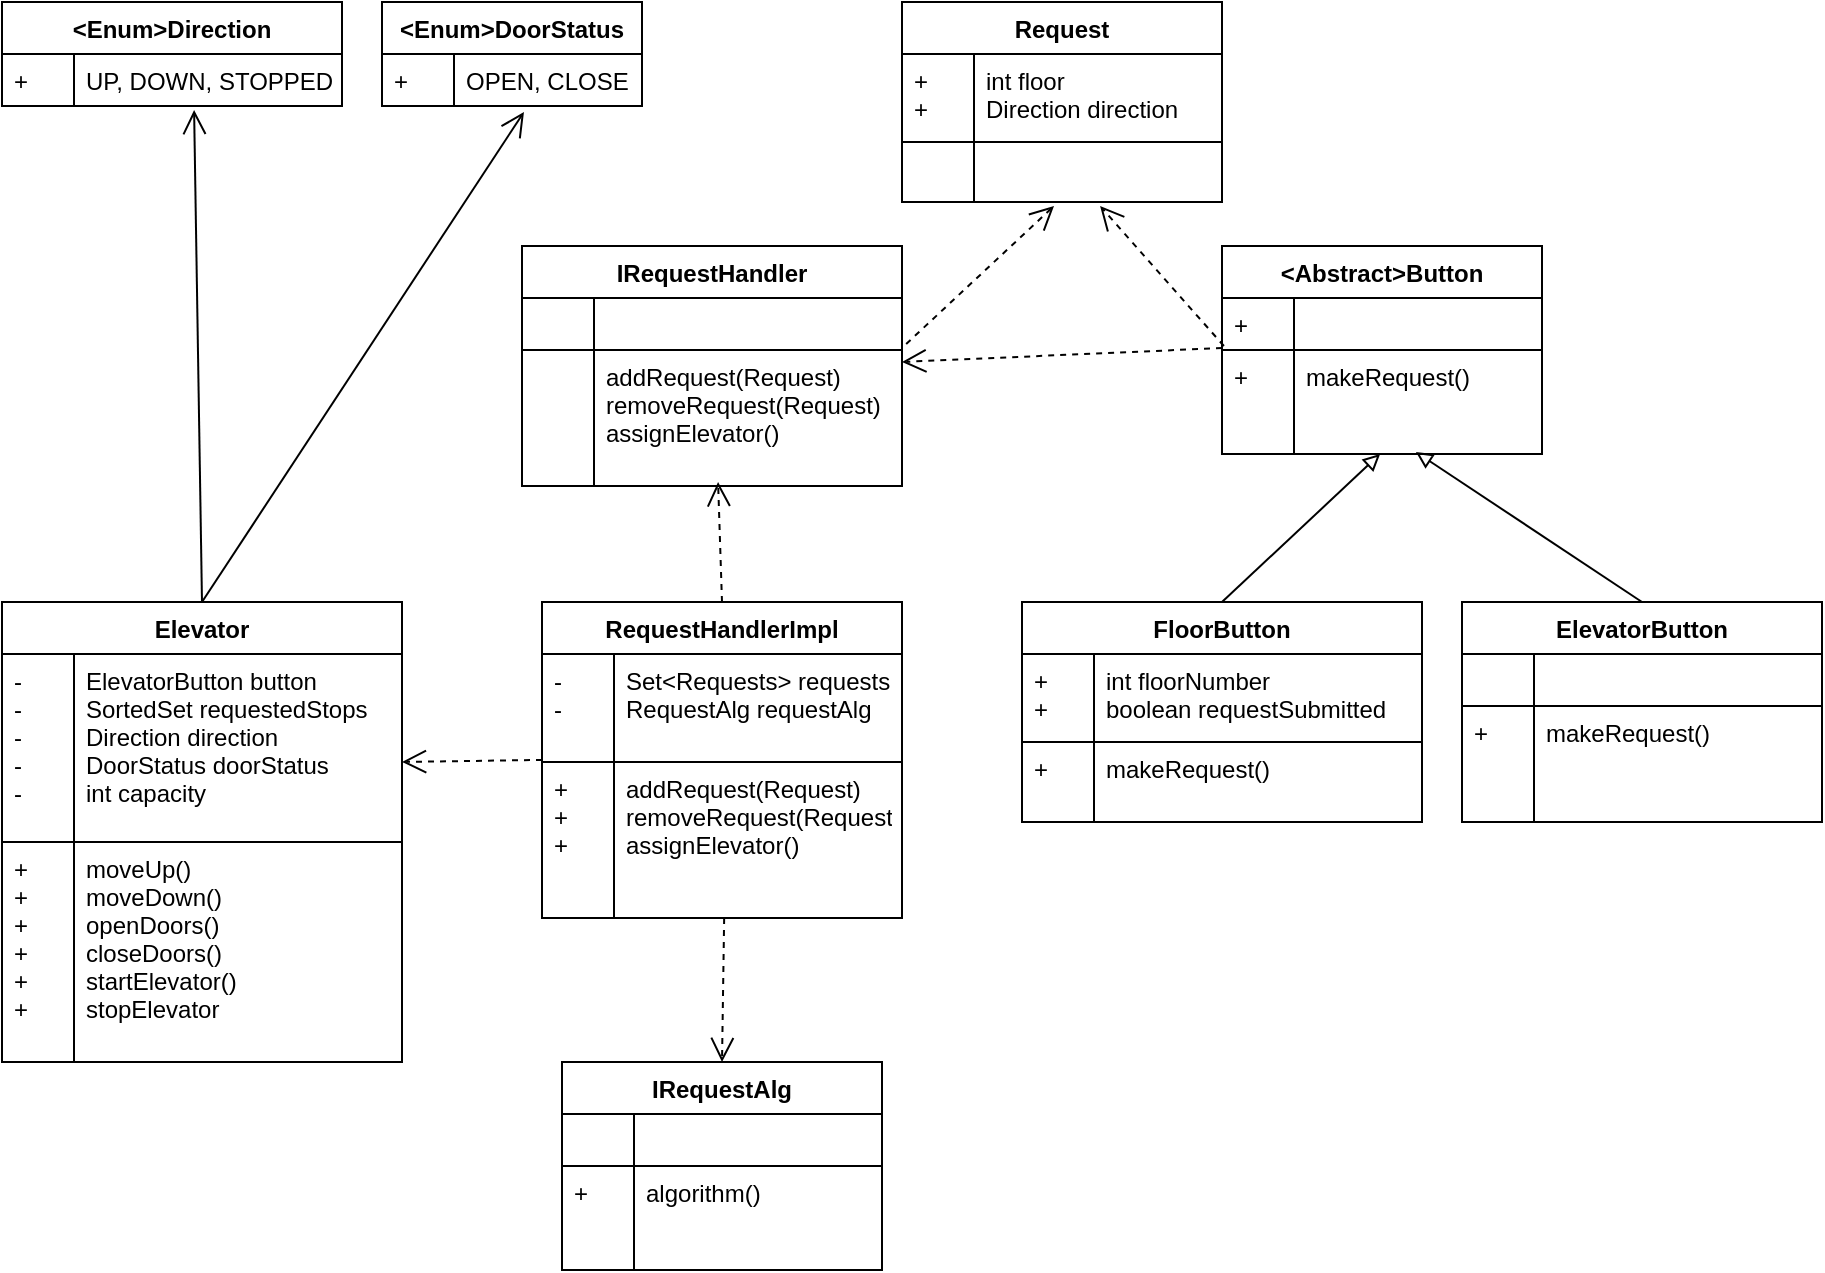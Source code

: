 <mxfile version="13.0.9" type="device"><diagram id="C5RBs43oDa-KdzZeNtuy" name="Page-1"><mxGraphModel dx="946" dy="522" grid="1" gridSize="10" guides="1" tooltips="1" connect="1" arrows="1" fold="1" page="1" pageScale="1" pageWidth="1169" pageHeight="827" math="0" shadow="0"><root><mxCell id="WIyWlLk6GJQsqaUBKTNV-0"/><mxCell id="WIyWlLk6GJQsqaUBKTNV-1" parent="WIyWlLk6GJQsqaUBKTNV-0"/><mxCell id="IhZ0d8oO5JlapuRq7ZTH-7" value="" style="endArrow=block;html=1;exitX=0.5;exitY=0;exitDx=0;exitDy=0;endFill=0;entryX=0.494;entryY=1;entryDx=0;entryDy=0;entryPerimeter=0;" edge="1" parent="WIyWlLk6GJQsqaUBKTNV-1" source="zkfFHV4jXpPFQw0GAbJ--64" target="zkfFHV4jXpPFQw0GAbJ--61"><mxGeometry width="50" height="50" relative="1" as="geometry"><mxPoint x="390" y="300" as="sourcePoint"/><mxPoint x="640" y="240" as="targetPoint"/></mxGeometry></mxCell><mxCell id="IhZ0d8oO5JlapuRq7ZTH-8" value="" style="endArrow=block;html=1;exitX=0.5;exitY=0;exitDx=0;exitDy=0;endFill=0;entryX=0.606;entryY=0.962;entryDx=0;entryDy=0;entryPerimeter=0;" edge="1" parent="WIyWlLk6GJQsqaUBKTNV-1" source="IhZ0d8oO5JlapuRq7ZTH-0" target="zkfFHV4jXpPFQw0GAbJ--61"><mxGeometry width="50" height="50" relative="1" as="geometry"><mxPoint x="570" y="320" as="sourcePoint"/><mxPoint x="760" y="270" as="targetPoint"/></mxGeometry></mxCell><mxCell id="IhZ0d8oO5JlapuRq7ZTH-25" value="&lt;Enum&gt;Direction" style="swimlane;fontStyle=1;childLayout=stackLayout;horizontal=1;startSize=26;horizontalStack=0;resizeParent=1;resizeLast=0;collapsible=1;marginBottom=0;rounded=0;shadow=0;strokeWidth=1;" vertex="1" parent="WIyWlLk6GJQsqaUBKTNV-1"><mxGeometry x="20" y="10" width="170" height="52" as="geometry"><mxRectangle x="260" y="80" width="160" height="26" as="alternateBounds"/></mxGeometry></mxCell><mxCell id="IhZ0d8oO5JlapuRq7ZTH-26" value="UP, DOWN, STOPPED" style="shape=partialRectangle;top=0;left=0;right=0;bottom=1;align=left;verticalAlign=top;fillColor=none;spacingLeft=40;spacingRight=4;overflow=hidden;rotatable=0;points=[[0,0.5],[1,0.5]];portConstraint=eastwest;dropTarget=0;rounded=0;shadow=0;strokeWidth=1;fontStyle=0" vertex="1" parent="IhZ0d8oO5JlapuRq7ZTH-25"><mxGeometry y="26" width="170" height="26" as="geometry"/></mxCell><mxCell id="IhZ0d8oO5JlapuRq7ZTH-27" value="+" style="shape=partialRectangle;top=0;left=0;bottom=0;fillColor=none;align=left;verticalAlign=top;spacingLeft=4;spacingRight=4;overflow=hidden;rotatable=0;points=[];portConstraint=eastwest;part=1;" vertex="1" connectable="0" parent="IhZ0d8oO5JlapuRq7ZTH-26"><mxGeometry width="36" height="26" as="geometry"/></mxCell><mxCell id="IhZ0d8oO5JlapuRq7ZTH-32" value="&lt;Enum&gt;DoorStatus" style="swimlane;fontStyle=1;childLayout=stackLayout;horizontal=1;startSize=26;horizontalStack=0;resizeParent=1;resizeLast=0;collapsible=1;marginBottom=0;rounded=0;shadow=0;strokeWidth=1;" vertex="1" parent="WIyWlLk6GJQsqaUBKTNV-1"><mxGeometry x="210" y="10" width="130" height="52" as="geometry"><mxRectangle x="260" y="80" width="160" height="26" as="alternateBounds"/></mxGeometry></mxCell><mxCell id="IhZ0d8oO5JlapuRq7ZTH-33" value="OPEN, CLOSE" style="shape=partialRectangle;top=0;left=0;right=0;bottom=1;align=left;verticalAlign=top;fillColor=none;spacingLeft=40;spacingRight=4;overflow=hidden;rotatable=0;points=[[0,0.5],[1,0.5]];portConstraint=eastwest;dropTarget=0;rounded=0;shadow=0;strokeWidth=1;fontStyle=0" vertex="1" parent="IhZ0d8oO5JlapuRq7ZTH-32"><mxGeometry y="26" width="130" height="26" as="geometry"/></mxCell><mxCell id="IhZ0d8oO5JlapuRq7ZTH-34" value="+" style="shape=partialRectangle;top=0;left=0;bottom=0;fillColor=none;align=left;verticalAlign=top;spacingLeft=4;spacingRight=4;overflow=hidden;rotatable=0;points=[];portConstraint=eastwest;part=1;" vertex="1" connectable="0" parent="IhZ0d8oO5JlapuRq7ZTH-33"><mxGeometry width="36" height="26" as="geometry"/></mxCell><mxCell id="zkfFHV4jXpPFQw0GAbJ--51" value="IRequestHandler" style="swimlane;fontStyle=1;childLayout=stackLayout;horizontal=1;startSize=26;horizontalStack=0;resizeParent=1;resizeLast=0;collapsible=1;marginBottom=0;rounded=0;shadow=0;strokeWidth=1;" parent="WIyWlLk6GJQsqaUBKTNV-1" vertex="1"><mxGeometry x="280" y="132" width="190" height="120" as="geometry"><mxRectangle x="20" y="80" width="160" height="26" as="alternateBounds"/></mxGeometry></mxCell><mxCell id="zkfFHV4jXpPFQw0GAbJ--52" value="" style="shape=partialRectangle;top=0;left=0;right=0;bottom=1;align=left;verticalAlign=top;fillColor=none;spacingLeft=40;spacingRight=4;overflow=hidden;rotatable=0;points=[[0,0.5],[1,0.5]];portConstraint=eastwest;dropTarget=0;rounded=0;shadow=0;strokeWidth=1;fontStyle=4" parent="zkfFHV4jXpPFQw0GAbJ--51" vertex="1"><mxGeometry y="26" width="190" height="26" as="geometry"/></mxCell><mxCell id="zkfFHV4jXpPFQw0GAbJ--53" value="" style="shape=partialRectangle;top=0;left=0;bottom=0;fillColor=none;align=left;verticalAlign=top;spacingLeft=4;spacingRight=4;overflow=hidden;rotatable=0;points=[];portConstraint=eastwest;part=1;" parent="zkfFHV4jXpPFQw0GAbJ--52" vertex="1" connectable="0"><mxGeometry width="36" height="26" as="geometry"/></mxCell><mxCell id="zkfFHV4jXpPFQw0GAbJ--54" value="addRequest(Request)&#10;removeRequest(Request)&#10;assignElevator()" style="shape=partialRectangle;top=0;left=0;right=0;bottom=0;align=left;verticalAlign=top;fillColor=none;spacingLeft=40;spacingRight=4;overflow=hidden;rotatable=0;points=[[0,0.5],[1,0.5]];portConstraint=eastwest;dropTarget=0;rounded=0;shadow=0;strokeWidth=1;" parent="zkfFHV4jXpPFQw0GAbJ--51" vertex="1"><mxGeometry y="52" width="190" height="68" as="geometry"/></mxCell><mxCell id="zkfFHV4jXpPFQw0GAbJ--55" value="" style="shape=partialRectangle;top=0;left=0;bottom=0;fillColor=none;align=left;verticalAlign=top;spacingLeft=4;spacingRight=4;overflow=hidden;rotatable=0;points=[];portConstraint=eastwest;part=1;" parent="zkfFHV4jXpPFQw0GAbJ--54" vertex="1" connectable="0"><mxGeometry width="36" height="68" as="geometry"/></mxCell><mxCell id="zkfFHV4jXpPFQw0GAbJ--56" value="&lt;Abstract&gt;Button" style="swimlane;fontStyle=1;childLayout=stackLayout;horizontal=1;startSize=26;horizontalStack=0;resizeParent=1;resizeLast=0;collapsible=1;marginBottom=0;rounded=0;shadow=0;strokeWidth=1;" parent="WIyWlLk6GJQsqaUBKTNV-1" vertex="1"><mxGeometry x="630" y="132" width="160" height="104" as="geometry"><mxRectangle x="260" y="80" width="160" height="26" as="alternateBounds"/></mxGeometry></mxCell><mxCell id="zkfFHV4jXpPFQw0GAbJ--57" value="" style="shape=partialRectangle;top=0;left=0;right=0;bottom=1;align=left;verticalAlign=top;fillColor=none;spacingLeft=40;spacingRight=4;overflow=hidden;rotatable=0;points=[[0,0.5],[1,0.5]];portConstraint=eastwest;dropTarget=0;rounded=0;shadow=0;strokeWidth=1;fontStyle=0" parent="zkfFHV4jXpPFQw0GAbJ--56" vertex="1"><mxGeometry y="26" width="160" height="26" as="geometry"/></mxCell><mxCell id="zkfFHV4jXpPFQw0GAbJ--58" value="+" style="shape=partialRectangle;top=0;left=0;bottom=0;fillColor=none;align=left;verticalAlign=top;spacingLeft=4;spacingRight=4;overflow=hidden;rotatable=0;points=[];portConstraint=eastwest;part=1;" parent="zkfFHV4jXpPFQw0GAbJ--57" vertex="1" connectable="0"><mxGeometry width="36" height="26" as="geometry"/></mxCell><mxCell id="zkfFHV4jXpPFQw0GAbJ--59" value="makeRequest()" style="shape=partialRectangle;top=0;left=0;right=0;bottom=0;align=left;verticalAlign=top;fillColor=none;spacingLeft=40;spacingRight=4;overflow=hidden;rotatable=0;points=[[0,0.5],[1,0.5]];portConstraint=eastwest;dropTarget=0;rounded=0;shadow=0;strokeWidth=1;" parent="zkfFHV4jXpPFQw0GAbJ--56" vertex="1"><mxGeometry y="52" width="160" height="26" as="geometry"/></mxCell><mxCell id="zkfFHV4jXpPFQw0GAbJ--60" value="+" style="shape=partialRectangle;top=0;left=0;bottom=0;fillColor=none;align=left;verticalAlign=top;spacingLeft=4;spacingRight=4;overflow=hidden;rotatable=0;points=[];portConstraint=eastwest;part=1;" parent="zkfFHV4jXpPFQw0GAbJ--59" vertex="1" connectable="0"><mxGeometry width="36" height="26" as="geometry"/></mxCell><mxCell id="zkfFHV4jXpPFQw0GAbJ--61" value="" style="shape=partialRectangle;top=0;left=0;right=0;bottom=0;align=left;verticalAlign=top;fillColor=none;spacingLeft=40;spacingRight=4;overflow=hidden;rotatable=0;points=[[0,0.5],[1,0.5]];portConstraint=eastwest;dropTarget=0;rounded=0;shadow=0;strokeWidth=1;" parent="zkfFHV4jXpPFQw0GAbJ--56" vertex="1"><mxGeometry y="78" width="160" height="26" as="geometry"/></mxCell><mxCell id="zkfFHV4jXpPFQw0GAbJ--62" value="" style="shape=partialRectangle;top=0;left=0;bottom=0;fillColor=none;align=left;verticalAlign=top;spacingLeft=4;spacingRight=4;overflow=hidden;rotatable=0;points=[];portConstraint=eastwest;part=1;" parent="zkfFHV4jXpPFQw0GAbJ--61" vertex="1" connectable="0"><mxGeometry width="36" height="26" as="geometry"/></mxCell><mxCell id="IhZ0d8oO5JlapuRq7ZTH-0" value="ElevatorButton" style="swimlane;fontStyle=1;childLayout=stackLayout;horizontal=1;startSize=26;horizontalStack=0;resizeParent=1;resizeLast=0;collapsible=1;marginBottom=0;rounded=0;shadow=0;strokeWidth=1;" vertex="1" parent="WIyWlLk6GJQsqaUBKTNV-1"><mxGeometry x="750" y="310" width="180" height="110" as="geometry"><mxRectangle x="260" y="270" width="160" height="26" as="alternateBounds"/></mxGeometry></mxCell><mxCell id="IhZ0d8oO5JlapuRq7ZTH-1" value="" style="shape=partialRectangle;top=0;left=0;right=0;bottom=1;align=left;verticalAlign=top;fillColor=none;spacingLeft=40;spacingRight=4;overflow=hidden;rotatable=0;points=[[0,0.5],[1,0.5]];portConstraint=eastwest;dropTarget=0;rounded=0;shadow=0;strokeWidth=1;fontStyle=0" vertex="1" parent="IhZ0d8oO5JlapuRq7ZTH-0"><mxGeometry y="26" width="180" height="26" as="geometry"/></mxCell><mxCell id="IhZ0d8oO5JlapuRq7ZTH-2" value="" style="shape=partialRectangle;top=0;left=0;bottom=0;fillColor=none;align=left;verticalAlign=top;spacingLeft=4;spacingRight=4;overflow=hidden;rotatable=0;points=[];portConstraint=eastwest;part=1;" vertex="1" connectable="0" parent="IhZ0d8oO5JlapuRq7ZTH-1"><mxGeometry width="36" height="26" as="geometry"/></mxCell><mxCell id="IhZ0d8oO5JlapuRq7ZTH-3" value="makeRequest()" style="shape=partialRectangle;top=0;left=0;right=0;bottom=0;align=left;verticalAlign=top;fillColor=none;spacingLeft=40;spacingRight=4;overflow=hidden;rotatable=0;points=[[0,0.5],[1,0.5]];portConstraint=eastwest;dropTarget=0;rounded=0;shadow=0;strokeWidth=1;" vertex="1" parent="IhZ0d8oO5JlapuRq7ZTH-0"><mxGeometry y="52" width="180" height="58" as="geometry"/></mxCell><mxCell id="IhZ0d8oO5JlapuRq7ZTH-4" value="+" style="shape=partialRectangle;top=0;left=0;bottom=0;fillColor=none;align=left;verticalAlign=top;spacingLeft=4;spacingRight=4;overflow=hidden;rotatable=0;points=[];portConstraint=eastwest;part=1;" vertex="1" connectable="0" parent="IhZ0d8oO5JlapuRq7ZTH-3"><mxGeometry width="36" height="58" as="geometry"/></mxCell><mxCell id="zkfFHV4jXpPFQw0GAbJ--64" value="FloorButton" style="swimlane;fontStyle=1;childLayout=stackLayout;horizontal=1;startSize=26;horizontalStack=0;resizeParent=1;resizeLast=0;collapsible=1;marginBottom=0;rounded=0;shadow=0;strokeWidth=1;" parent="WIyWlLk6GJQsqaUBKTNV-1" vertex="1"><mxGeometry x="530" y="310" width="200" height="110" as="geometry"><mxRectangle x="260" y="270" width="160" height="26" as="alternateBounds"/></mxGeometry></mxCell><mxCell id="zkfFHV4jXpPFQw0GAbJ--65" value="int floorNumber&#10;boolean requestSubmitted" style="shape=partialRectangle;top=0;left=0;right=0;bottom=1;align=left;verticalAlign=top;fillColor=none;spacingLeft=40;spacingRight=4;overflow=hidden;rotatable=0;points=[[0,0.5],[1,0.5]];portConstraint=eastwest;dropTarget=0;rounded=0;shadow=0;strokeWidth=1;fontStyle=0" parent="zkfFHV4jXpPFQw0GAbJ--64" vertex="1"><mxGeometry y="26" width="200" height="44" as="geometry"/></mxCell><mxCell id="zkfFHV4jXpPFQw0GAbJ--66" value="+&#10;+" style="shape=partialRectangle;top=0;left=0;bottom=0;fillColor=none;align=left;verticalAlign=top;spacingLeft=4;spacingRight=4;overflow=hidden;rotatable=0;points=[];portConstraint=eastwest;part=1;" parent="zkfFHV4jXpPFQw0GAbJ--65" vertex="1" connectable="0"><mxGeometry width="36" height="44" as="geometry"/></mxCell><mxCell id="zkfFHV4jXpPFQw0GAbJ--67" value="makeRequest()" style="shape=partialRectangle;top=0;left=0;right=0;bottom=0;align=left;verticalAlign=top;fillColor=none;spacingLeft=40;spacingRight=4;overflow=hidden;rotatable=0;points=[[0,0.5],[1,0.5]];portConstraint=eastwest;dropTarget=0;rounded=0;shadow=0;strokeWidth=1;" parent="zkfFHV4jXpPFQw0GAbJ--64" vertex="1"><mxGeometry y="70" width="200" height="40" as="geometry"/></mxCell><mxCell id="zkfFHV4jXpPFQw0GAbJ--68" value="+" style="shape=partialRectangle;top=0;left=0;bottom=0;fillColor=none;align=left;verticalAlign=top;spacingLeft=4;spacingRight=4;overflow=hidden;rotatable=0;points=[];portConstraint=eastwest;part=1;" parent="zkfFHV4jXpPFQw0GAbJ--67" vertex="1" connectable="0"><mxGeometry width="36" height="40.0" as="geometry"/></mxCell><mxCell id="IhZ0d8oO5JlapuRq7ZTH-9" value="RequestHandlerImpl" style="swimlane;fontStyle=1;childLayout=stackLayout;horizontal=1;startSize=26;horizontalStack=0;resizeParent=1;resizeLast=0;collapsible=1;marginBottom=0;rounded=0;shadow=0;strokeWidth=1;" vertex="1" parent="WIyWlLk6GJQsqaUBKTNV-1"><mxGeometry x="290" y="310" width="180" height="158" as="geometry"><mxRectangle x="20" y="80" width="160" height="26" as="alternateBounds"/></mxGeometry></mxCell><mxCell id="IhZ0d8oO5JlapuRq7ZTH-10" value="Set&lt;Requests&gt; requests&#10;RequestAlg requestAlg" style="shape=partialRectangle;top=0;left=0;right=0;bottom=1;align=left;verticalAlign=top;fillColor=none;spacingLeft=40;spacingRight=4;overflow=hidden;rotatable=0;points=[[0,0.5],[1,0.5]];portConstraint=eastwest;dropTarget=0;rounded=0;shadow=0;strokeWidth=1;fontStyle=0" vertex="1" parent="IhZ0d8oO5JlapuRq7ZTH-9"><mxGeometry y="26" width="180" height="54" as="geometry"/></mxCell><mxCell id="IhZ0d8oO5JlapuRq7ZTH-11" value="-&#10;-" style="shape=partialRectangle;top=0;left=0;bottom=0;fillColor=none;align=left;verticalAlign=top;spacingLeft=4;spacingRight=4;overflow=hidden;rotatable=0;points=[];portConstraint=eastwest;part=1;" vertex="1" connectable="0" parent="IhZ0d8oO5JlapuRq7ZTH-10"><mxGeometry width="36" height="54.0" as="geometry"/></mxCell><mxCell id="IhZ0d8oO5JlapuRq7ZTH-12" value="addRequest(Request)&#10;removeRequest(Request)&#10;assignElevator()" style="shape=partialRectangle;top=0;left=0;right=0;bottom=0;align=left;verticalAlign=top;fillColor=none;spacingLeft=40;spacingRight=4;overflow=hidden;rotatable=0;points=[[0,0.5],[1,0.5]];portConstraint=eastwest;dropTarget=0;rounded=0;shadow=0;strokeWidth=1;" vertex="1" parent="IhZ0d8oO5JlapuRq7ZTH-9"><mxGeometry y="80" width="180" height="78" as="geometry"/></mxCell><mxCell id="IhZ0d8oO5JlapuRq7ZTH-13" value="+&#10;+&#10;+" style="shape=partialRectangle;top=0;left=0;bottom=0;fillColor=none;align=left;verticalAlign=top;spacingLeft=4;spacingRight=4;overflow=hidden;rotatable=0;points=[];portConstraint=eastwest;part=1;" vertex="1" connectable="0" parent="IhZ0d8oO5JlapuRq7ZTH-12"><mxGeometry width="36" height="78" as="geometry"/></mxCell><mxCell id="IhZ0d8oO5JlapuRq7ZTH-41" value="Request" style="swimlane;fontStyle=1;childLayout=stackLayout;horizontal=1;startSize=26;horizontalStack=0;resizeParent=1;resizeLast=0;collapsible=1;marginBottom=0;rounded=0;shadow=0;strokeWidth=1;" vertex="1" parent="WIyWlLk6GJQsqaUBKTNV-1"><mxGeometry x="470" y="10" width="160" height="100" as="geometry"><mxRectangle x="260" y="80" width="160" height="26" as="alternateBounds"/></mxGeometry></mxCell><mxCell id="IhZ0d8oO5JlapuRq7ZTH-42" value="int floor&#10;Direction direction" style="shape=partialRectangle;top=0;left=0;right=0;bottom=1;align=left;verticalAlign=top;fillColor=none;spacingLeft=40;spacingRight=4;overflow=hidden;rotatable=0;points=[[0,0.5],[1,0.5]];portConstraint=eastwest;dropTarget=0;rounded=0;shadow=0;strokeWidth=1;fontStyle=0" vertex="1" parent="IhZ0d8oO5JlapuRq7ZTH-41"><mxGeometry y="26" width="160" height="44" as="geometry"/></mxCell><mxCell id="IhZ0d8oO5JlapuRq7ZTH-43" value="+&#10;+" style="shape=partialRectangle;top=0;left=0;bottom=0;fillColor=none;align=left;verticalAlign=top;spacingLeft=4;spacingRight=4;overflow=hidden;rotatable=0;points=[];portConstraint=eastwest;part=1;" vertex="1" connectable="0" parent="IhZ0d8oO5JlapuRq7ZTH-42"><mxGeometry width="36" height="44" as="geometry"/></mxCell><mxCell id="IhZ0d8oO5JlapuRq7ZTH-44" value="" style="shape=partialRectangle;top=0;left=0;right=0;bottom=0;align=left;verticalAlign=top;fillColor=none;spacingLeft=40;spacingRight=4;overflow=hidden;rotatable=0;points=[[0,0.5],[1,0.5]];portConstraint=eastwest;dropTarget=0;rounded=0;shadow=0;strokeWidth=1;" vertex="1" parent="IhZ0d8oO5JlapuRq7ZTH-41"><mxGeometry y="70" width="160" height="30" as="geometry"/></mxCell><mxCell id="IhZ0d8oO5JlapuRq7ZTH-45" value="" style="shape=partialRectangle;top=0;left=0;bottom=0;fillColor=none;align=left;verticalAlign=top;spacingLeft=4;spacingRight=4;overflow=hidden;rotatable=0;points=[];portConstraint=eastwest;part=1;" vertex="1" connectable="0" parent="IhZ0d8oO5JlapuRq7ZTH-44"><mxGeometry width="36" height="30.0" as="geometry"/></mxCell><mxCell id="IhZ0d8oO5JlapuRq7ZTH-48" value="" style="endArrow=open;html=1;dashed=1;strokeColor=#000000;exitX=1.011;exitY=-0.044;exitDx=0;exitDy=0;entryX=0.475;entryY=1.067;entryDx=0;entryDy=0;entryPerimeter=0;endFill=0;endSize=10;exitPerimeter=0;" edge="1" parent="WIyWlLk6GJQsqaUBKTNV-1" source="zkfFHV4jXpPFQw0GAbJ--54" target="IhZ0d8oO5JlapuRq7ZTH-44"><mxGeometry width="50" height="50" relative="1" as="geometry"><mxPoint x="440" y="210" as="sourcePoint"/><mxPoint x="490" y="160" as="targetPoint"/></mxGeometry></mxCell><mxCell id="IhZ0d8oO5JlapuRq7ZTH-49" value="" style="endArrow=open;html=1;dashed=1;strokeColor=#000000;exitX=0.006;exitY=0.923;exitDx=0;exitDy=0;entryX=0.619;entryY=1.067;entryDx=0;entryDy=0;entryPerimeter=0;endFill=0;endSize=10;exitPerimeter=0;" edge="1" parent="WIyWlLk6GJQsqaUBKTNV-1" source="zkfFHV4jXpPFQw0GAbJ--57" target="IhZ0d8oO5JlapuRq7ZTH-44"><mxGeometry width="50" height="50" relative="1" as="geometry"><mxPoint x="385" y="142" as="sourcePoint"/><mxPoint x="478.08" y="34" as="targetPoint"/></mxGeometry></mxCell><mxCell id="IhZ0d8oO5JlapuRq7ZTH-50" value="" style="endArrow=open;html=1;strokeColor=#000000;exitX=0.5;exitY=0;exitDx=0;exitDy=0;entryX=0.565;entryY=1.077;entryDx=0;entryDy=0;entryPerimeter=0;endFill=0;endSize=10;" edge="1" parent="WIyWlLk6GJQsqaUBKTNV-1" source="IhZ0d8oO5JlapuRq7ZTH-15" target="IhZ0d8oO5JlapuRq7ZTH-26"><mxGeometry width="50" height="50" relative="1" as="geometry"><mxPoint x="395" y="152" as="sourcePoint"/><mxPoint x="488.08" y="44" as="targetPoint"/></mxGeometry></mxCell><mxCell id="IhZ0d8oO5JlapuRq7ZTH-51" value="" style="endArrow=open;html=1;strokeColor=#000000;exitX=0.5;exitY=0;exitDx=0;exitDy=0;entryX=0.546;entryY=1.115;entryDx=0;entryDy=0;entryPerimeter=0;endFill=0;endSize=10;" edge="1" parent="WIyWlLk6GJQsqaUBKTNV-1" source="IhZ0d8oO5JlapuRq7ZTH-15" target="IhZ0d8oO5JlapuRq7ZTH-33"><mxGeometry width="50" height="50" relative="1" as="geometry"><mxPoint x="405" y="162" as="sourcePoint"/><mxPoint x="498.08" y="54" as="targetPoint"/></mxGeometry></mxCell><mxCell id="IhZ0d8oO5JlapuRq7ZTH-52" value="IRequestAlg" style="swimlane;fontStyle=1;childLayout=stackLayout;horizontal=1;startSize=26;horizontalStack=0;resizeParent=1;resizeLast=0;collapsible=1;marginBottom=0;rounded=0;shadow=0;strokeWidth=1;" vertex="1" parent="WIyWlLk6GJQsqaUBKTNV-1"><mxGeometry x="300" y="540" width="160" height="104" as="geometry"><mxRectangle x="260" y="80" width="160" height="26" as="alternateBounds"/></mxGeometry></mxCell><mxCell id="IhZ0d8oO5JlapuRq7ZTH-53" value="" style="shape=partialRectangle;top=0;left=0;right=0;bottom=1;align=left;verticalAlign=top;fillColor=none;spacingLeft=40;spacingRight=4;overflow=hidden;rotatable=0;points=[[0,0.5],[1,0.5]];portConstraint=eastwest;dropTarget=0;rounded=0;shadow=0;strokeWidth=1;fontStyle=0" vertex="1" parent="IhZ0d8oO5JlapuRq7ZTH-52"><mxGeometry y="26" width="160" height="26" as="geometry"/></mxCell><mxCell id="IhZ0d8oO5JlapuRq7ZTH-54" value="" style="shape=partialRectangle;top=0;left=0;bottom=0;fillColor=none;align=left;verticalAlign=top;spacingLeft=4;spacingRight=4;overflow=hidden;rotatable=0;points=[];portConstraint=eastwest;part=1;" vertex="1" connectable="0" parent="IhZ0d8oO5JlapuRq7ZTH-53"><mxGeometry width="36" height="26" as="geometry"/></mxCell><mxCell id="IhZ0d8oO5JlapuRq7ZTH-55" value="algorithm()" style="shape=partialRectangle;top=0;left=0;right=0;bottom=0;align=left;verticalAlign=top;fillColor=none;spacingLeft=40;spacingRight=4;overflow=hidden;rotatable=0;points=[[0,0.5],[1,0.5]];portConstraint=eastwest;dropTarget=0;rounded=0;shadow=0;strokeWidth=1;" vertex="1" parent="IhZ0d8oO5JlapuRq7ZTH-52"><mxGeometry y="52" width="160" height="26" as="geometry"/></mxCell><mxCell id="IhZ0d8oO5JlapuRq7ZTH-56" value="+" style="shape=partialRectangle;top=0;left=0;bottom=0;fillColor=none;align=left;verticalAlign=top;spacingLeft=4;spacingRight=4;overflow=hidden;rotatable=0;points=[];portConstraint=eastwest;part=1;" vertex="1" connectable="0" parent="IhZ0d8oO5JlapuRq7ZTH-55"><mxGeometry width="36" height="26" as="geometry"/></mxCell><mxCell id="IhZ0d8oO5JlapuRq7ZTH-57" value="" style="shape=partialRectangle;top=0;left=0;right=0;bottom=0;align=left;verticalAlign=top;fillColor=none;spacingLeft=40;spacingRight=4;overflow=hidden;rotatable=0;points=[[0,0.5],[1,0.5]];portConstraint=eastwest;dropTarget=0;rounded=0;shadow=0;strokeWidth=1;" vertex="1" parent="IhZ0d8oO5JlapuRq7ZTH-52"><mxGeometry y="78" width="160" height="26" as="geometry"/></mxCell><mxCell id="IhZ0d8oO5JlapuRq7ZTH-58" value="" style="shape=partialRectangle;top=0;left=0;bottom=0;fillColor=none;align=left;verticalAlign=top;spacingLeft=4;spacingRight=4;overflow=hidden;rotatable=0;points=[];portConstraint=eastwest;part=1;" vertex="1" connectable="0" parent="IhZ0d8oO5JlapuRq7ZTH-57"><mxGeometry width="36" height="26" as="geometry"/></mxCell><mxCell id="IhZ0d8oO5JlapuRq7ZTH-60" value="" style="endArrow=open;html=1;dashed=1;strokeColor=#000000;exitX=0.506;exitY=1;exitDx=0;exitDy=0;entryX=0.5;entryY=0;entryDx=0;entryDy=0;endFill=0;endSize=10;exitPerimeter=0;" edge="1" parent="WIyWlLk6GJQsqaUBKTNV-1" source="IhZ0d8oO5JlapuRq7ZTH-12" target="IhZ0d8oO5JlapuRq7ZTH-52"><mxGeometry width="50" height="50" relative="1" as="geometry"><mxPoint x="456.09" y="508.998" as="sourcePoint"/><mxPoint x="530" y="440" as="targetPoint"/></mxGeometry></mxCell><mxCell id="IhZ0d8oO5JlapuRq7ZTH-61" value="" style="endArrow=open;html=1;dashed=1;strokeColor=#000000;exitX=0.5;exitY=0;exitDx=0;exitDy=0;endFill=0;endSize=10;entryX=0.516;entryY=0.971;entryDx=0;entryDy=0;entryPerimeter=0;" edge="1" parent="WIyWlLk6GJQsqaUBKTNV-1" source="IhZ0d8oO5JlapuRq7ZTH-9" target="zkfFHV4jXpPFQw0GAbJ--54"><mxGeometry width="50" height="50" relative="1" as="geometry"><mxPoint x="492.09" y="201.008" as="sourcePoint"/><mxPoint x="378" y="260" as="targetPoint"/></mxGeometry></mxCell><mxCell id="IhZ0d8oO5JlapuRq7ZTH-15" value="Elevator" style="swimlane;fontStyle=1;childLayout=stackLayout;horizontal=1;startSize=26;horizontalStack=0;resizeParent=1;resizeLast=0;collapsible=1;marginBottom=0;rounded=0;shadow=0;strokeWidth=1;" vertex="1" parent="WIyWlLk6GJQsqaUBKTNV-1"><mxGeometry x="20" y="310" width="200" height="230" as="geometry"><mxRectangle x="20" y="80" width="160" height="26" as="alternateBounds"/></mxGeometry></mxCell><mxCell id="IhZ0d8oO5JlapuRq7ZTH-16" value="ElevatorButton button&#10;SortedSet requestedStops&#10;Direction direction&#10;DoorStatus doorStatus&#10;int capacity" style="shape=partialRectangle;top=0;left=0;right=0;bottom=1;align=left;verticalAlign=top;fillColor=none;spacingLeft=40;spacingRight=4;overflow=hidden;rotatable=0;points=[[0,0.5],[1,0.5]];portConstraint=eastwest;dropTarget=0;rounded=0;shadow=0;strokeWidth=1;fontStyle=0" vertex="1" parent="IhZ0d8oO5JlapuRq7ZTH-15"><mxGeometry y="26" width="200" height="94" as="geometry"/></mxCell><mxCell id="IhZ0d8oO5JlapuRq7ZTH-17" value="-&#10;-&#10;-&#10;-&#10;-" style="shape=partialRectangle;top=0;left=0;bottom=0;fillColor=none;align=left;verticalAlign=top;spacingLeft=4;spacingRight=4;overflow=hidden;rotatable=0;points=[];portConstraint=eastwest;part=1;" vertex="1" connectable="0" parent="IhZ0d8oO5JlapuRq7ZTH-16"><mxGeometry width="36" height="94" as="geometry"/></mxCell><mxCell id="IhZ0d8oO5JlapuRq7ZTH-18" value="moveUp()&#10;moveDown()&#10;openDoors()&#10;closeDoors()&#10;startElevator()&#10;stopElevator" style="shape=partialRectangle;top=0;left=0;right=0;bottom=0;align=left;verticalAlign=top;fillColor=none;spacingLeft=40;spacingRight=4;overflow=hidden;rotatable=0;points=[[0,0.5],[1,0.5]];portConstraint=eastwest;dropTarget=0;rounded=0;shadow=0;strokeWidth=1;" vertex="1" parent="IhZ0d8oO5JlapuRq7ZTH-15"><mxGeometry y="120" width="200" height="110" as="geometry"/></mxCell><mxCell id="IhZ0d8oO5JlapuRq7ZTH-19" value="+&#10;+&#10;+&#10;+&#10;+&#10;+" style="shape=partialRectangle;top=0;left=0;bottom=0;fillColor=none;align=left;verticalAlign=top;spacingLeft=4;spacingRight=4;overflow=hidden;rotatable=0;points=[];portConstraint=eastwest;part=1;" vertex="1" connectable="0" parent="IhZ0d8oO5JlapuRq7ZTH-18"><mxGeometry width="36" height="110" as="geometry"/></mxCell><mxCell id="IhZ0d8oO5JlapuRq7ZTH-63" value="" style="endArrow=open;html=1;dashed=1;strokeColor=#000000;exitX=0;exitY=0.981;exitDx=0;exitDy=0;endFill=0;endSize=10;exitPerimeter=0;entryX=1;entryY=0.574;entryDx=0;entryDy=0;entryPerimeter=0;" edge="1" parent="WIyWlLk6GJQsqaUBKTNV-1" source="IhZ0d8oO5JlapuRq7ZTH-10" target="IhZ0d8oO5JlapuRq7ZTH-16"><mxGeometry width="50" height="50" relative="1" as="geometry"><mxPoint x="390" y="320" as="sourcePoint"/><mxPoint x="388" y="263" as="targetPoint"/></mxGeometry></mxCell><mxCell id="IhZ0d8oO5JlapuRq7ZTH-64" value="" style="endArrow=open;html=1;dashed=1;strokeColor=#000000;exitX=0;exitY=-0.038;exitDx=0;exitDy=0;endFill=0;endSize=10;exitPerimeter=0;" edge="1" parent="WIyWlLk6GJQsqaUBKTNV-1" source="zkfFHV4jXpPFQw0GAbJ--59"><mxGeometry width="50" height="50" relative="1" as="geometry"><mxPoint x="482.09" y="191.008" as="sourcePoint"/><mxPoint x="470" y="190" as="targetPoint"/></mxGeometry></mxCell></root></mxGraphModel></diagram></mxfile>
